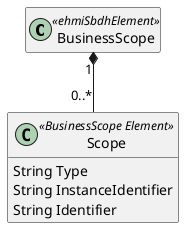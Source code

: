 @startuml SBD

hide empty members

class BusinessScope
{
}

class Scope
{
    String Type
    String InstanceIdentifier
    String Identifier
}

class "BusinessScope" as BusinessScope <<ehmiSbdhElement>>
class "Scope" as Scope <<BusinessScope Element>>

BusinessScope "1" *-- "0..*" Scope

@enduml
